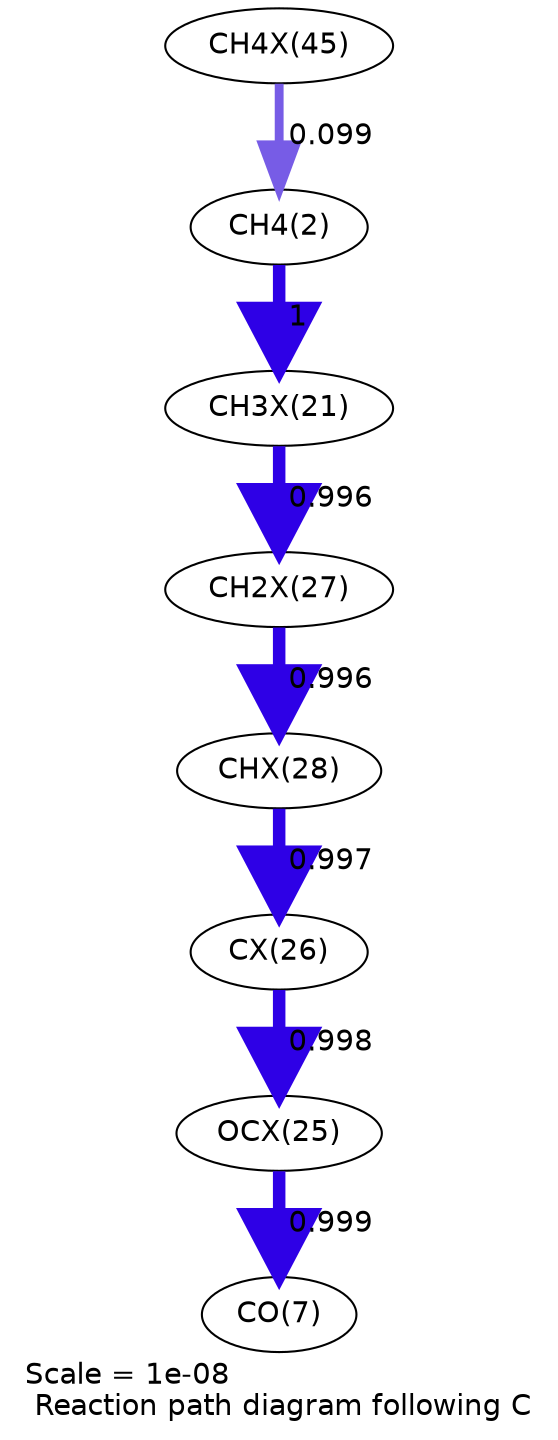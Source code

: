 digraph reaction_paths {
center=1;
s113 -> s4[fontname="Helvetica", penwidth=4.25, arrowsize=2.13, color="0.7, 0.599, 0.9"
, label=" 0.099"];
s4 -> s105[fontname="Helvetica", penwidth=6, arrowsize=3, color="0.7, 1.5, 0.9"
, label=" 1"];
s105 -> s111[fontname="Helvetica", penwidth=6, arrowsize=3, color="0.7, 1.5, 0.9"
, label=" 0.996"];
s111 -> s112[fontname="Helvetica", penwidth=6, arrowsize=3, color="0.7, 1.5, 0.9"
, label=" 0.996"];
s112 -> s110[fontname="Helvetica", penwidth=6, arrowsize=3, color="0.7, 1.5, 0.9"
, label=" 0.997"];
s110 -> s109[fontname="Helvetica", penwidth=6, arrowsize=3, color="0.7, 1.5, 0.9"
, label=" 0.998"];
s109 -> s9[fontname="Helvetica", penwidth=6, arrowsize=3, color="0.7, 1.5, 0.9"
, label=" 0.999"];
s4 [ fontname="Helvetica", label="CH4(2)"];
s9 [ fontname="Helvetica", label="CO(7)"];
s105 [ fontname="Helvetica", label="CH3X(21)"];
s109 [ fontname="Helvetica", label="OCX(25)"];
s110 [ fontname="Helvetica", label="CX(26)"];
s111 [ fontname="Helvetica", label="CH2X(27)"];
s112 [ fontname="Helvetica", label="CHX(28)"];
s113 [ fontname="Helvetica", label="CH4X(45)"];
 label = "Scale = 1e-08\l Reaction path diagram following C";
 fontname = "Helvetica";
}
